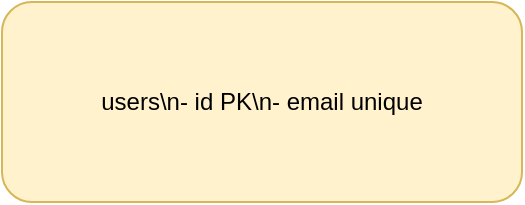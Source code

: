 <mxfile version="20.8.3" editor="www.draw.io">
  <diagram id="airbnb-sql" name="ERD">
    <mxGraphModel dx="1200" dy="800" grid="1" gridSize="10" guides="1" tooltips="1" connect="1" arrows="1" fold="1" page="1" pageScale="1" pageWidth="1600" pageHeight="1000" math="0" shadow="0">
      <root>
        <mxCell id="0"/>
        <mxCell id="1" parent="0"/>
        
      <mxCell id="users" value="users\n- id PK\n- email unique" style="rounded=1;whiteSpace=wrap;html=1;fillColor=#fff2cc;strokeColor=#d6b656;" vertex="1" parent="1">
        <mxGeometry x="60" y="120" width="260" height="100" as="geometry"/>
      </mxCell>
      </root>
    </mxGraphModel>
  </diagram>
</mxfile>